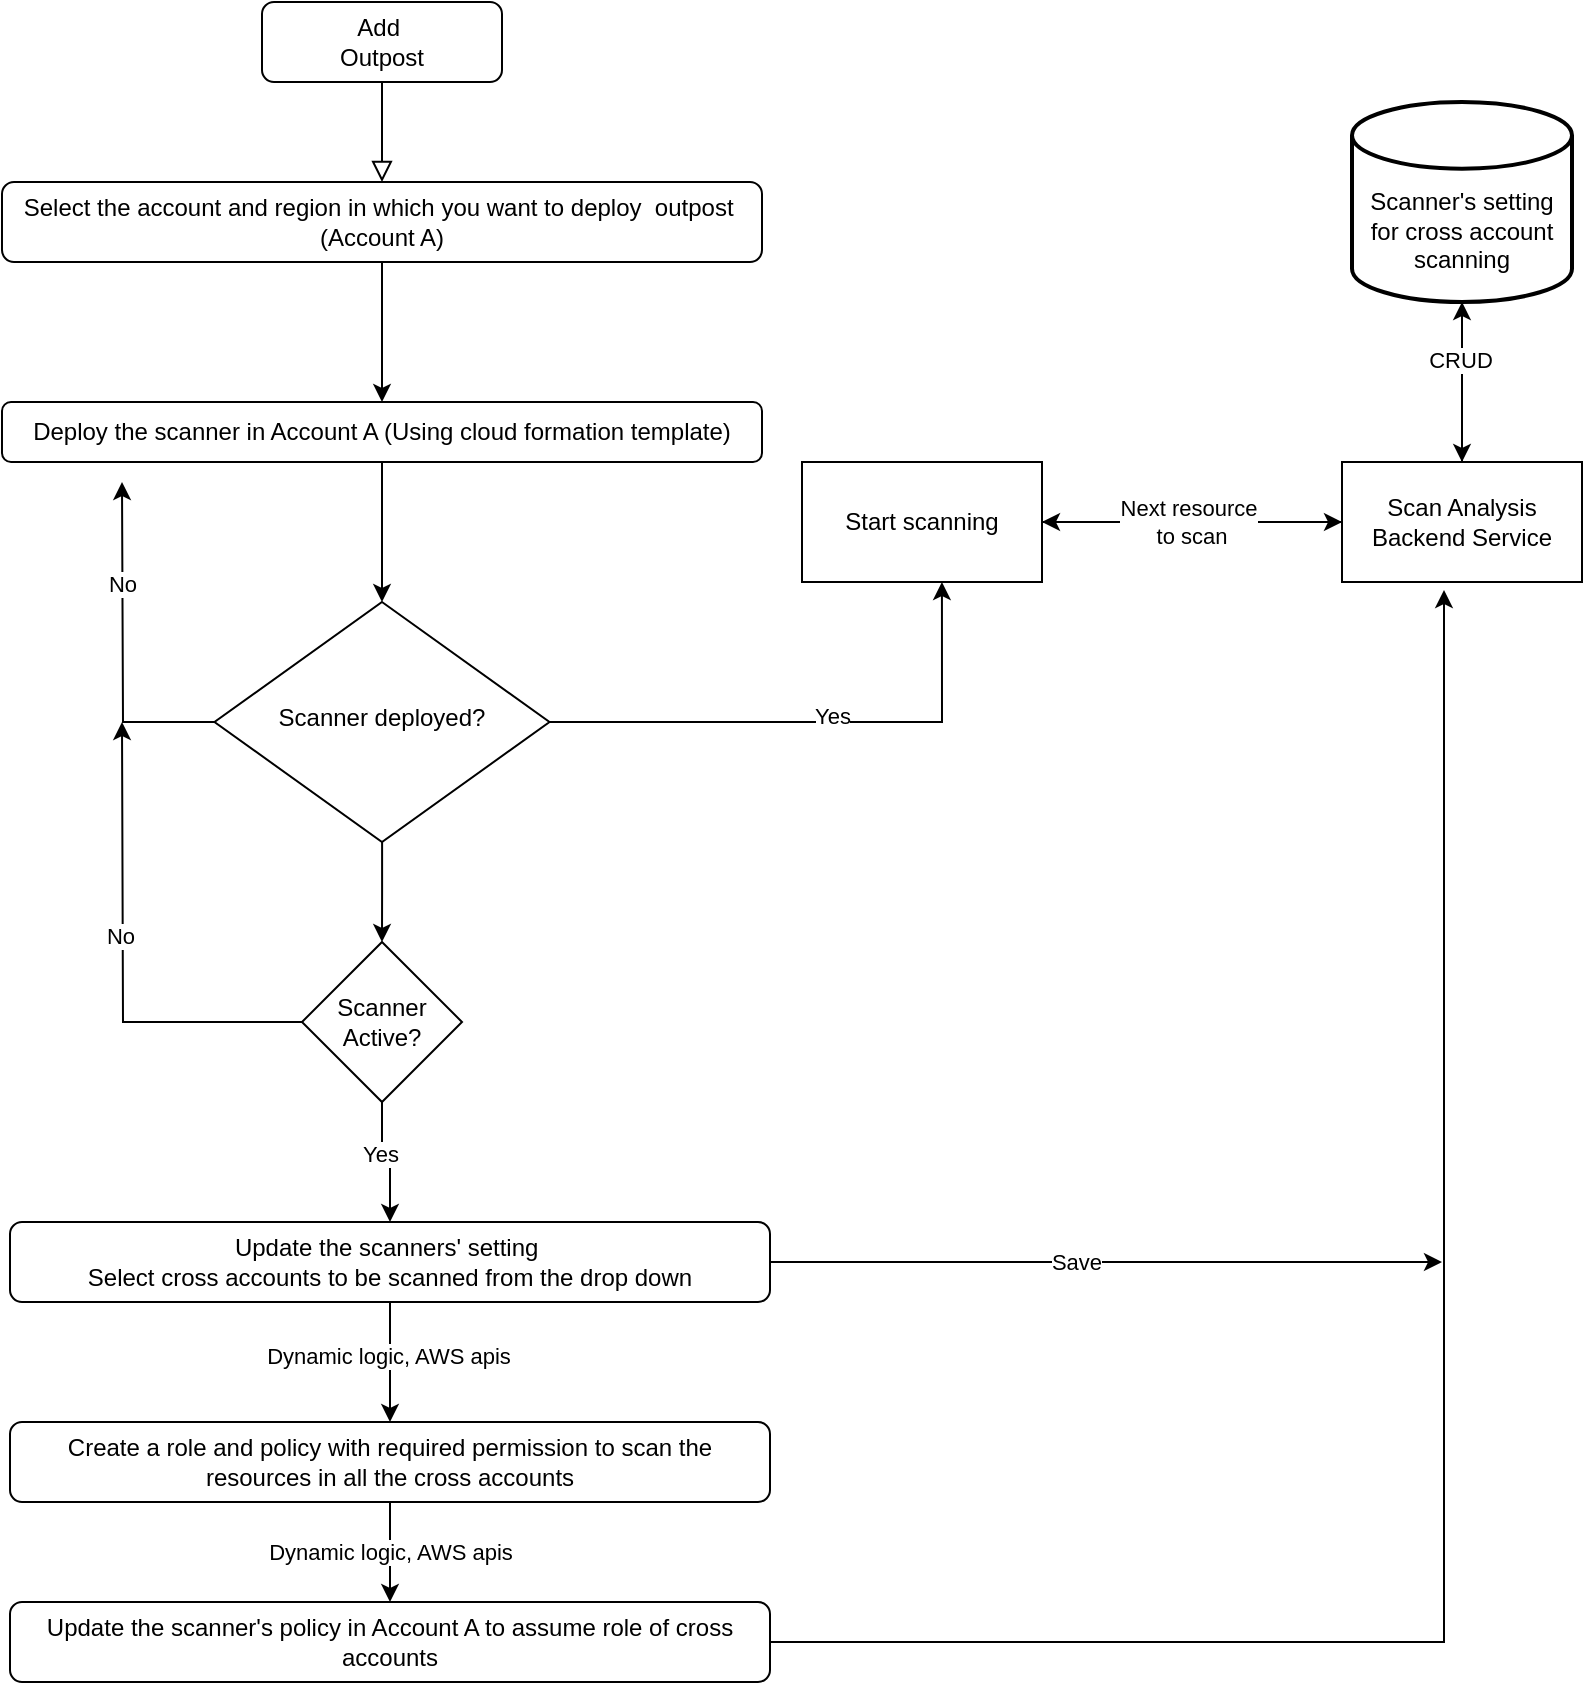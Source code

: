 <mxfile version="24.5.2" type="github">
  <diagram id="C5RBs43oDa-KdzZeNtuy" name="Page-1">
    <mxGraphModel dx="1375" dy="997" grid="1" gridSize="10" guides="1" tooltips="1" connect="1" arrows="1" fold="1" page="1" pageScale="1" pageWidth="827" pageHeight="1169" math="0" shadow="0">
      <root>
        <mxCell id="WIyWlLk6GJQsqaUBKTNV-0" />
        <mxCell id="WIyWlLk6GJQsqaUBKTNV-1" parent="WIyWlLk6GJQsqaUBKTNV-0" />
        <mxCell id="WIyWlLk6GJQsqaUBKTNV-3" value="Add&amp;nbsp;&lt;div&gt;Outpost&lt;/div&gt;" style="rounded=1;whiteSpace=wrap;html=1;fontSize=12;glass=0;strokeWidth=1;shadow=0;" parent="WIyWlLk6GJQsqaUBKTNV-1" vertex="1">
          <mxGeometry x="160" y="30" width="120" height="40" as="geometry" />
        </mxCell>
        <mxCell id="_vMpIGU0vjKihsTxBn8S-1" value="" style="rounded=0;html=1;jettySize=auto;orthogonalLoop=1;fontSize=11;endArrow=block;endFill=0;endSize=8;strokeWidth=1;shadow=0;labelBackgroundColor=none;edgeStyle=orthogonalEdgeStyle;" edge="1" parent="WIyWlLk6GJQsqaUBKTNV-1" source="WIyWlLk6GJQsqaUBKTNV-3" target="_vMpIGU0vjKihsTxBn8S-0">
          <mxGeometry relative="1" as="geometry">
            <mxPoint x="220" y="70" as="sourcePoint" />
            <mxPoint x="220" y="130" as="targetPoint" />
          </mxGeometry>
        </mxCell>
        <mxCell id="_vMpIGU0vjKihsTxBn8S-27" style="edgeStyle=orthogonalEdgeStyle;rounded=0;orthogonalLoop=1;jettySize=auto;html=1;" edge="1" parent="WIyWlLk6GJQsqaUBKTNV-1" source="_vMpIGU0vjKihsTxBn8S-0" target="_vMpIGU0vjKihsTxBn8S-7">
          <mxGeometry relative="1" as="geometry" />
        </mxCell>
        <mxCell id="_vMpIGU0vjKihsTxBn8S-0" value="Select the account and region&amp;nbsp;&lt;span style=&quot;background-color: initial;&quot;&gt;in which&amp;nbsp;&lt;/span&gt;&lt;span style=&quot;background-color: initial;&quot;&gt;you want to deploy&amp;nbsp;&amp;nbsp;&lt;/span&gt;&lt;span style=&quot;background-color: initial;&quot;&gt;outpost&amp;nbsp;&lt;/span&gt;&lt;div&gt;&lt;div&gt;(Account A)&lt;/div&gt;&lt;/div&gt;" style="rounded=1;whiteSpace=wrap;html=1;fontSize=12;glass=0;strokeWidth=1;shadow=0;" vertex="1" parent="WIyWlLk6GJQsqaUBKTNV-1">
          <mxGeometry x="30" y="120" width="380" height="40" as="geometry" />
        </mxCell>
        <mxCell id="_vMpIGU0vjKihsTxBn8S-42" style="edgeStyle=orthogonalEdgeStyle;rounded=0;orthogonalLoop=1;jettySize=auto;html=1;entryX=0.5;entryY=0;entryDx=0;entryDy=0;" edge="1" parent="WIyWlLk6GJQsqaUBKTNV-1" source="_vMpIGU0vjKihsTxBn8S-2" target="_vMpIGU0vjKihsTxBn8S-4">
          <mxGeometry relative="1" as="geometry" />
        </mxCell>
        <mxCell id="_vMpIGU0vjKihsTxBn8S-63" value="Dynamic logic, AWS apis" style="edgeLabel;html=1;align=center;verticalAlign=middle;resizable=0;points=[];" vertex="1" connectable="0" parent="_vMpIGU0vjKihsTxBn8S-42">
          <mxGeometry x="-0.1" y="-1" relative="1" as="geometry">
            <mxPoint as="offset" />
          </mxGeometry>
        </mxCell>
        <mxCell id="_vMpIGU0vjKihsTxBn8S-60" style="edgeStyle=orthogonalEdgeStyle;rounded=0;orthogonalLoop=1;jettySize=auto;html=1;" edge="1" parent="WIyWlLk6GJQsqaUBKTNV-1" source="_vMpIGU0vjKihsTxBn8S-2">
          <mxGeometry relative="1" as="geometry">
            <mxPoint x="750" y="660" as="targetPoint" />
          </mxGeometry>
        </mxCell>
        <mxCell id="_vMpIGU0vjKihsTxBn8S-61" value="Save" style="edgeLabel;html=1;align=center;verticalAlign=middle;resizable=0;points=[];" vertex="1" connectable="0" parent="_vMpIGU0vjKihsTxBn8S-60">
          <mxGeometry x="-0.091" relative="1" as="geometry">
            <mxPoint as="offset" />
          </mxGeometry>
        </mxCell>
        <mxCell id="_vMpIGU0vjKihsTxBn8S-2" value="Update the scanners&#39; setting&amp;nbsp;&lt;div&gt;Select cross accounts to be scanned from the drop down&lt;/div&gt;" style="rounded=1;whiteSpace=wrap;html=1;fontSize=12;glass=0;strokeWidth=1;shadow=0;" vertex="1" parent="WIyWlLk6GJQsqaUBKTNV-1">
          <mxGeometry x="34" y="640" width="380" height="40" as="geometry" />
        </mxCell>
        <mxCell id="_vMpIGU0vjKihsTxBn8S-45" value="Dynamic logic, AWS apis" style="edgeStyle=orthogonalEdgeStyle;rounded=0;orthogonalLoop=1;jettySize=auto;html=1;" edge="1" parent="WIyWlLk6GJQsqaUBKTNV-1" source="_vMpIGU0vjKihsTxBn8S-4" target="_vMpIGU0vjKihsTxBn8S-44">
          <mxGeometry relative="1" as="geometry" />
        </mxCell>
        <mxCell id="_vMpIGU0vjKihsTxBn8S-4" value="Create a role and policy with required permission to scan the resources in all the cross accounts" style="rounded=1;whiteSpace=wrap;html=1;fontSize=12;glass=0;strokeWidth=1;shadow=0;" vertex="1" parent="WIyWlLk6GJQsqaUBKTNV-1">
          <mxGeometry x="34" y="740" width="380" height="40" as="geometry" />
        </mxCell>
        <mxCell id="_vMpIGU0vjKihsTxBn8S-28" style="edgeStyle=orthogonalEdgeStyle;rounded=0;orthogonalLoop=1;jettySize=auto;html=1;" edge="1" parent="WIyWlLk6GJQsqaUBKTNV-1" source="WIyWlLk6GJQsqaUBKTNV-6">
          <mxGeometry relative="1" as="geometry">
            <mxPoint x="90" y="270" as="targetPoint" />
          </mxGeometry>
        </mxCell>
        <mxCell id="_vMpIGU0vjKihsTxBn8S-29" value="No" style="edgeLabel;html=1;align=center;verticalAlign=middle;resizable=0;points=[];" vertex="1" connectable="0" parent="_vMpIGU0vjKihsTxBn8S-28">
          <mxGeometry x="0.385" relative="1" as="geometry">
            <mxPoint as="offset" />
          </mxGeometry>
        </mxCell>
        <mxCell id="_vMpIGU0vjKihsTxBn8S-32" style="edgeStyle=orthogonalEdgeStyle;rounded=0;orthogonalLoop=1;jettySize=auto;html=1;entryX=0.583;entryY=1;entryDx=0;entryDy=0;entryPerimeter=0;" edge="1" parent="WIyWlLk6GJQsqaUBKTNV-1" source="WIyWlLk6GJQsqaUBKTNV-6" target="_vMpIGU0vjKihsTxBn8S-20">
          <mxGeometry relative="1" as="geometry">
            <mxPoint x="570" y="390" as="targetPoint" />
          </mxGeometry>
        </mxCell>
        <mxCell id="_vMpIGU0vjKihsTxBn8S-33" value="Yes&lt;div&gt;&lt;br&gt;&lt;/div&gt;" style="edgeLabel;html=1;align=center;verticalAlign=middle;resizable=0;points=[];" vertex="1" connectable="0" parent="_vMpIGU0vjKihsTxBn8S-32">
          <mxGeometry x="0.056" y="-4" relative="1" as="geometry">
            <mxPoint as="offset" />
          </mxGeometry>
        </mxCell>
        <mxCell id="_vMpIGU0vjKihsTxBn8S-37" style="edgeStyle=orthogonalEdgeStyle;rounded=0;orthogonalLoop=1;jettySize=auto;html=1;entryX=0.5;entryY=0;entryDx=0;entryDy=0;" edge="1" parent="WIyWlLk6GJQsqaUBKTNV-1" source="WIyWlLk6GJQsqaUBKTNV-6" target="_vMpIGU0vjKihsTxBn8S-36">
          <mxGeometry relative="1" as="geometry" />
        </mxCell>
        <mxCell id="WIyWlLk6GJQsqaUBKTNV-6" value="Scanner deployed?" style="rhombus;whiteSpace=wrap;html=1;shadow=0;fontFamily=Helvetica;fontSize=12;align=center;strokeWidth=1;spacing=6;spacingTop=-4;" parent="WIyWlLk6GJQsqaUBKTNV-1" vertex="1">
          <mxGeometry x="136.25" y="330" width="167.5" height="120" as="geometry" />
        </mxCell>
        <mxCell id="_vMpIGU0vjKihsTxBn8S-19" style="edgeStyle=orthogonalEdgeStyle;rounded=0;orthogonalLoop=1;jettySize=auto;html=1;entryX=0.5;entryY=0;entryDx=0;entryDy=0;" edge="1" parent="WIyWlLk6GJQsqaUBKTNV-1" source="_vMpIGU0vjKihsTxBn8S-7" target="WIyWlLk6GJQsqaUBKTNV-6">
          <mxGeometry relative="1" as="geometry" />
        </mxCell>
        <mxCell id="_vMpIGU0vjKihsTxBn8S-7" value="Deploy the scanner in Account A (Using cloud formation template)" style="rounded=1;whiteSpace=wrap;html=1;fontSize=12;glass=0;strokeWidth=1;shadow=0;" vertex="1" parent="WIyWlLk6GJQsqaUBKTNV-1">
          <mxGeometry x="30" y="230" width="380" height="30" as="geometry" />
        </mxCell>
        <mxCell id="_vMpIGU0vjKihsTxBn8S-49" style="edgeStyle=orthogonalEdgeStyle;rounded=0;orthogonalLoop=1;jettySize=auto;html=1;entryX=0;entryY=0.5;entryDx=0;entryDy=0;" edge="1" parent="WIyWlLk6GJQsqaUBKTNV-1" source="_vMpIGU0vjKihsTxBn8S-20" target="_vMpIGU0vjKihsTxBn8S-48">
          <mxGeometry relative="1" as="geometry" />
        </mxCell>
        <mxCell id="_vMpIGU0vjKihsTxBn8S-20" value="Start scanning" style="whiteSpace=wrap;html=1;" vertex="1" parent="WIyWlLk6GJQsqaUBKTNV-1">
          <mxGeometry x="430" y="260" width="120" height="60" as="geometry" />
        </mxCell>
        <mxCell id="_vMpIGU0vjKihsTxBn8S-38" style="edgeStyle=orthogonalEdgeStyle;rounded=0;orthogonalLoop=1;jettySize=auto;html=1;" edge="1" parent="WIyWlLk6GJQsqaUBKTNV-1" source="_vMpIGU0vjKihsTxBn8S-36">
          <mxGeometry relative="1" as="geometry">
            <mxPoint x="90" y="390" as="targetPoint" />
          </mxGeometry>
        </mxCell>
        <mxCell id="_vMpIGU0vjKihsTxBn8S-39" value="No" style="edgeLabel;html=1;align=center;verticalAlign=middle;resizable=0;points=[];" vertex="1" connectable="0" parent="_vMpIGU0vjKihsTxBn8S-38">
          <mxGeometry x="0.106" y="2" relative="1" as="geometry">
            <mxPoint as="offset" />
          </mxGeometry>
        </mxCell>
        <mxCell id="_vMpIGU0vjKihsTxBn8S-40" style="edgeStyle=orthogonalEdgeStyle;rounded=0;orthogonalLoop=1;jettySize=auto;html=1;entryX=0.5;entryY=0;entryDx=0;entryDy=0;" edge="1" parent="WIyWlLk6GJQsqaUBKTNV-1" source="_vMpIGU0vjKihsTxBn8S-36" target="_vMpIGU0vjKihsTxBn8S-2">
          <mxGeometry relative="1" as="geometry" />
        </mxCell>
        <mxCell id="_vMpIGU0vjKihsTxBn8S-41" value="Yes" style="edgeLabel;html=1;align=center;verticalAlign=middle;resizable=0;points=[];" vertex="1" connectable="0" parent="_vMpIGU0vjKihsTxBn8S-40">
          <mxGeometry x="-0.2" y="-1" relative="1" as="geometry">
            <mxPoint as="offset" />
          </mxGeometry>
        </mxCell>
        <mxCell id="_vMpIGU0vjKihsTxBn8S-36" value="Scanner Active?" style="rhombus;whiteSpace=wrap;html=1;" vertex="1" parent="WIyWlLk6GJQsqaUBKTNV-1">
          <mxGeometry x="180" y="500" width="80" height="80" as="geometry" />
        </mxCell>
        <mxCell id="_vMpIGU0vjKihsTxBn8S-44" value="Update the scanner&#39;s policy in Account A to assume role of cross accounts" style="rounded=1;whiteSpace=wrap;html=1;fontSize=12;glass=0;strokeWidth=1;shadow=0;" vertex="1" parent="WIyWlLk6GJQsqaUBKTNV-1">
          <mxGeometry x="34" y="830" width="380" height="40" as="geometry" />
        </mxCell>
        <mxCell id="_vMpIGU0vjKihsTxBn8S-50" style="edgeStyle=orthogonalEdgeStyle;rounded=0;orthogonalLoop=1;jettySize=auto;html=1;entryX=1;entryY=0.5;entryDx=0;entryDy=0;" edge="1" parent="WIyWlLk6GJQsqaUBKTNV-1" source="_vMpIGU0vjKihsTxBn8S-48" target="_vMpIGU0vjKihsTxBn8S-20">
          <mxGeometry relative="1" as="geometry" />
        </mxCell>
        <mxCell id="_vMpIGU0vjKihsTxBn8S-51" value="Next resource&lt;div&gt;&amp;nbsp;to scan&lt;/div&gt;" style="edgeLabel;html=1;align=center;verticalAlign=middle;resizable=0;points=[];" vertex="1" connectable="0" parent="_vMpIGU0vjKihsTxBn8S-50">
          <mxGeometry x="0.025" relative="1" as="geometry">
            <mxPoint as="offset" />
          </mxGeometry>
        </mxCell>
        <mxCell id="_vMpIGU0vjKihsTxBn8S-57" style="edgeStyle=orthogonalEdgeStyle;rounded=0;orthogonalLoop=1;jettySize=auto;html=1;entryX=0.5;entryY=1;entryDx=0;entryDy=0;" edge="1" parent="WIyWlLk6GJQsqaUBKTNV-1" source="_vMpIGU0vjKihsTxBn8S-48">
          <mxGeometry relative="1" as="geometry">
            <mxPoint x="760" y="180" as="targetPoint" />
          </mxGeometry>
        </mxCell>
        <mxCell id="_vMpIGU0vjKihsTxBn8S-48" value="Scan Analysis Backend Service" style="whiteSpace=wrap;html=1;" vertex="1" parent="WIyWlLk6GJQsqaUBKTNV-1">
          <mxGeometry x="700" y="260" width="120" height="60" as="geometry" />
        </mxCell>
        <mxCell id="_vMpIGU0vjKihsTxBn8S-52" style="edgeStyle=orthogonalEdgeStyle;rounded=0;orthogonalLoop=1;jettySize=auto;html=1;entryX=0.425;entryY=1.067;entryDx=0;entryDy=0;entryPerimeter=0;" edge="1" parent="WIyWlLk6GJQsqaUBKTNV-1" source="_vMpIGU0vjKihsTxBn8S-44" target="_vMpIGU0vjKihsTxBn8S-48">
          <mxGeometry relative="1" as="geometry" />
        </mxCell>
        <mxCell id="_vMpIGU0vjKihsTxBn8S-58" style="edgeStyle=orthogonalEdgeStyle;rounded=0;orthogonalLoop=1;jettySize=auto;html=1;" edge="1" parent="WIyWlLk6GJQsqaUBKTNV-1">
          <mxGeometry relative="1" as="geometry">
            <mxPoint x="760" y="260" as="targetPoint" />
            <mxPoint x="760" y="180" as="sourcePoint" />
          </mxGeometry>
        </mxCell>
        <mxCell id="_vMpIGU0vjKihsTxBn8S-59" value="CRUD" style="edgeLabel;html=1;align=center;verticalAlign=middle;resizable=0;points=[];" vertex="1" connectable="0" parent="_vMpIGU0vjKihsTxBn8S-58">
          <mxGeometry x="-0.28" y="-1" relative="1" as="geometry">
            <mxPoint as="offset" />
          </mxGeometry>
        </mxCell>
        <mxCell id="_vMpIGU0vjKihsTxBn8S-62" value="&lt;div&gt;&lt;br&gt;&lt;/div&gt;&lt;div&gt;&lt;br&gt;&lt;/div&gt;Scanner&#39;s setting for cross account scanning" style="strokeWidth=2;html=1;shape=mxgraph.flowchart.database;whiteSpace=wrap;" vertex="1" parent="WIyWlLk6GJQsqaUBKTNV-1">
          <mxGeometry x="705" y="80" width="110" height="100" as="geometry" />
        </mxCell>
      </root>
    </mxGraphModel>
  </diagram>
</mxfile>
